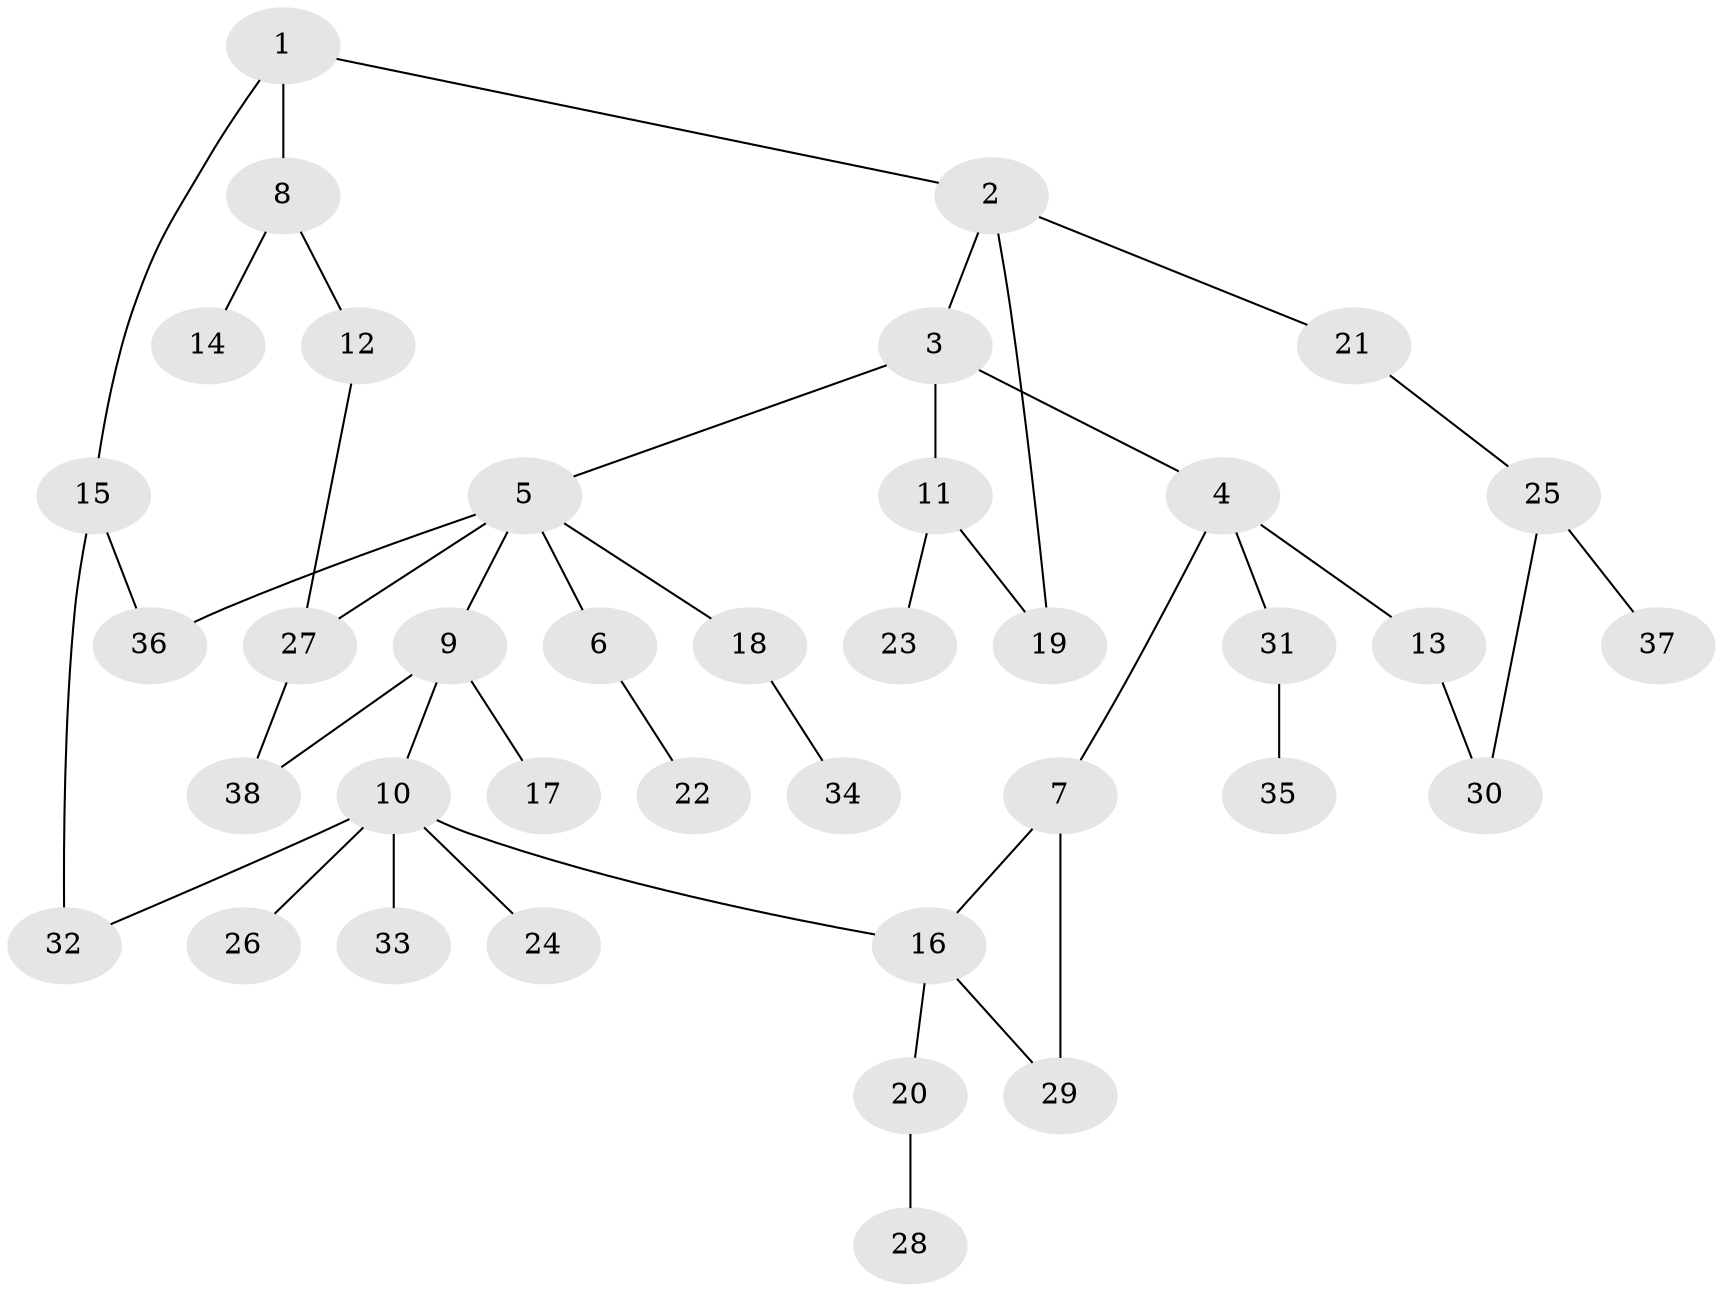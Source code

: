 // original degree distribution, {3: 0.16666666666666666, 4: 0.12962962962962962, 7: 0.018518518518518517, 5: 0.018518518518518517, 6: 0.018518518518518517, 2: 0.25925925925925924, 1: 0.3888888888888889}
// Generated by graph-tools (version 1.1) at 2025/48/03/04/25 22:48:36]
// undirected, 38 vertices, 45 edges
graph export_dot {
  node [color=gray90,style=filled];
  1;
  2;
  3;
  4;
  5;
  6;
  7;
  8;
  9;
  10;
  11;
  12;
  13;
  14;
  15;
  16;
  17;
  18;
  19;
  20;
  21;
  22;
  23;
  24;
  25;
  26;
  27;
  28;
  29;
  30;
  31;
  32;
  33;
  34;
  35;
  36;
  37;
  38;
  1 -- 2 [weight=1.0];
  1 -- 8 [weight=1.0];
  1 -- 15 [weight=1.0];
  2 -- 3 [weight=1.0];
  2 -- 19 [weight=1.0];
  2 -- 21 [weight=1.0];
  3 -- 4 [weight=1.0];
  3 -- 5 [weight=1.0];
  3 -- 11 [weight=1.0];
  4 -- 7 [weight=1.0];
  4 -- 13 [weight=1.0];
  4 -- 31 [weight=1.0];
  5 -- 6 [weight=1.0];
  5 -- 9 [weight=1.0];
  5 -- 18 [weight=1.0];
  5 -- 27 [weight=1.0];
  5 -- 36 [weight=1.0];
  6 -- 22 [weight=1.0];
  7 -- 16 [weight=1.0];
  7 -- 29 [weight=1.0];
  8 -- 12 [weight=1.0];
  8 -- 14 [weight=1.0];
  9 -- 10 [weight=1.0];
  9 -- 17 [weight=1.0];
  9 -- 38 [weight=1.0];
  10 -- 16 [weight=1.0];
  10 -- 24 [weight=1.0];
  10 -- 26 [weight=1.0];
  10 -- 32 [weight=1.0];
  10 -- 33 [weight=1.0];
  11 -- 19 [weight=1.0];
  11 -- 23 [weight=1.0];
  12 -- 27 [weight=1.0];
  13 -- 30 [weight=1.0];
  15 -- 32 [weight=1.0];
  15 -- 36 [weight=1.0];
  16 -- 20 [weight=1.0];
  16 -- 29 [weight=1.0];
  18 -- 34 [weight=1.0];
  20 -- 28 [weight=1.0];
  21 -- 25 [weight=1.0];
  25 -- 30 [weight=1.0];
  25 -- 37 [weight=1.0];
  27 -- 38 [weight=1.0];
  31 -- 35 [weight=1.0];
}
